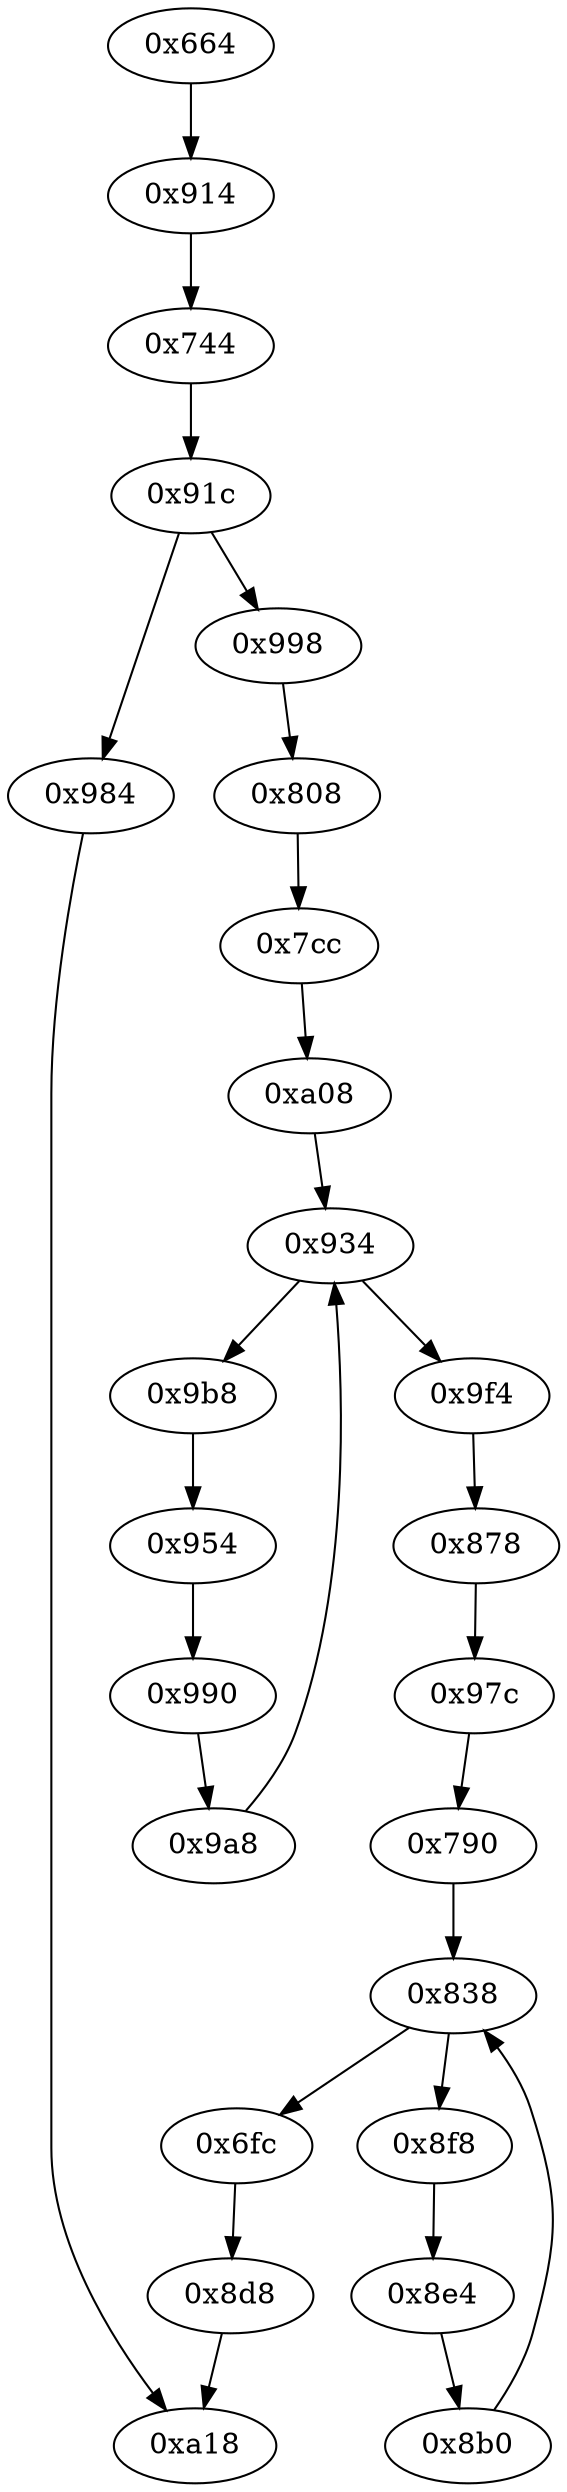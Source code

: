 strict digraph "" {
	"0x984"	 [opcode="[u'mov', u'mov', u'b']"];
	"0xa18"	 [opcode="[u'ldr', u'ldr', u'ldr', u'ldr', u'sub', u'mov', u'sub', u'pop']"];
	"0x984" -> "0xa18";
	"0x6fc"	 [opcode="[u'ldr', u'ldr', u'b']"];
	"0x8d8"	 [opcode="[u'mov', u'mov', u'b']"];
	"0x6fc" -> "0x8d8";
	"0xa08"	 [opcode="[u'ldr', u'mov', u'mov', u'b']"];
	"0x934"	 [opcode="[u'str', u'str', u'ldr', u'ldr', u'ldr', u'cmp', u'mov', u'b']"];
	"0xa08" -> "0x934";
	"0x8f8"	 [opcode="[u'ldr', u'add', u'ldr', u'ldr', u'bl', u'ldr', u'b']"];
	"0x8e4"	 [opcode="[u'ldr', u'sub', u'str', u'ldr', u'b']"];
	"0x8f8" -> "0x8e4";
	"0x8d8" -> "0xa18";
	"0x8b0"	 [opcode="[u'ldr', u'mov', u'b']"];
	"0x838"	 [opcode="[u'str', u'ldr', u'ldr', u'ldr', u'cmp', u'mov', u'b']"];
	"0x8b0" -> "0x838";
	"0x9f4"	 [opcode="[u'ldr', u'ldr', u'bl', u'ldr', u'b']"];
	"0x878"	 [opcode="[u'ldr', u'sub', u'str', u'ldr', u'b']"];
	"0x9f4" -> "0x878";
	"0x9a8"	 [opcode="[u'ldr', u'ldr', u'mov', u'b']"];
	"0x9a8" -> "0x934";
	"0x808"	 [opcode="[u'ldr', u'ldr', u'b']"];
	"0x7cc"	 [opcode="[u'ldr', u'ldr', u'ldrb', u'str', u'ldr', u'b']"];
	"0x808" -> "0x7cc";
	"0x91c"	 [opcode="[u'ldrb', u'ldr', u'ldr', u'cmp', u'mov', u'b']"];
	"0x91c" -> "0x984";
	"0x998"	 [opcode="[u'add', u'str', u'ldr', u'b']"];
	"0x91c" -> "0x998";
	"0x9b8"	 [opcode="[u'ldr', u'asr', u'add', u'bic', u'sub', u'add', u'str', u'ldr', u'add', u'str', u'ldr', u'add', u'str', u'ldr', u'b']"];
	"0x954"	 [opcode="[u'ldr', u'ldr', u'str', u'ldr', u'asr', u'add', u'asr', u'str', u'ldr', u'b']"];
	"0x9b8" -> "0x954";
	"0x97c"	 [opcode="[u'ldr', u'b']"];
	"0x790"	 [opcode="[u'ldr', u'mov', u'b']"];
	"0x97c" -> "0x790";
	"0x790" -> "0x838";
	"0x7cc" -> "0xa08";
	"0x990"	 [opcode="[u'ldr', u'b']"];
	"0x954" -> "0x990";
	"0x878" -> "0x97c";
	"0x990" -> "0x9a8";
	"0x8e4" -> "0x8b0";
	"0x934" -> "0x9f4";
	"0x934" -> "0x9b8";
	"0x838" -> "0x6fc";
	"0x838" -> "0x8f8";
	"0x664"	 [opcode="[u'push', u'add', u'sub', u'str', u'ldr', u'str', u'ldr', u'ldr', u'add', u'ldr', u'str', u'ldr', u'ldr', u'ldr', u'ldr', u'str', \
u'ldr', u'add', u'str', u'b']"];
	"0x914"	 [opcode="[u'ldr', u'b']"];
	"0x664" -> "0x914";
	"0x744"	 [opcode="[u'ldr', u'cmp', u'mov', u'mov', u'strb', u'ldr', u'b']"];
	"0x914" -> "0x744";
	"0x998" -> "0x808";
	"0x744" -> "0x91c";
}
